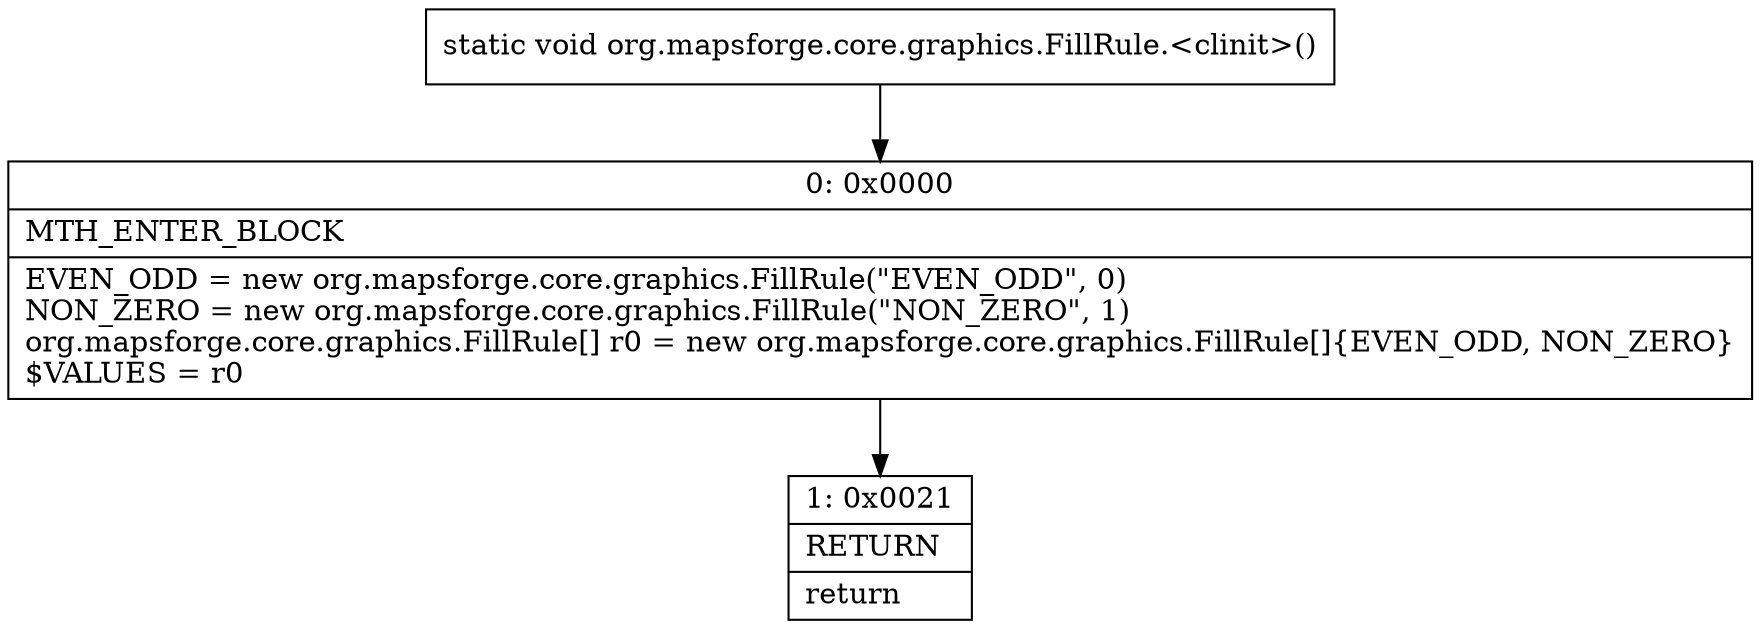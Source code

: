 digraph "CFG fororg.mapsforge.core.graphics.FillRule.\<clinit\>()V" {
Node_0 [shape=record,label="{0\:\ 0x0000|MTH_ENTER_BLOCK\l|EVEN_ODD = new org.mapsforge.core.graphics.FillRule(\"EVEN_ODD\", 0)\lNON_ZERO = new org.mapsforge.core.graphics.FillRule(\"NON_ZERO\", 1)\lorg.mapsforge.core.graphics.FillRule[] r0 = new org.mapsforge.core.graphics.FillRule[]\{EVEN_ODD, NON_ZERO\}\l$VALUES = r0\l}"];
Node_1 [shape=record,label="{1\:\ 0x0021|RETURN\l|return\l}"];
MethodNode[shape=record,label="{static void org.mapsforge.core.graphics.FillRule.\<clinit\>() }"];
MethodNode -> Node_0;
Node_0 -> Node_1;
}

